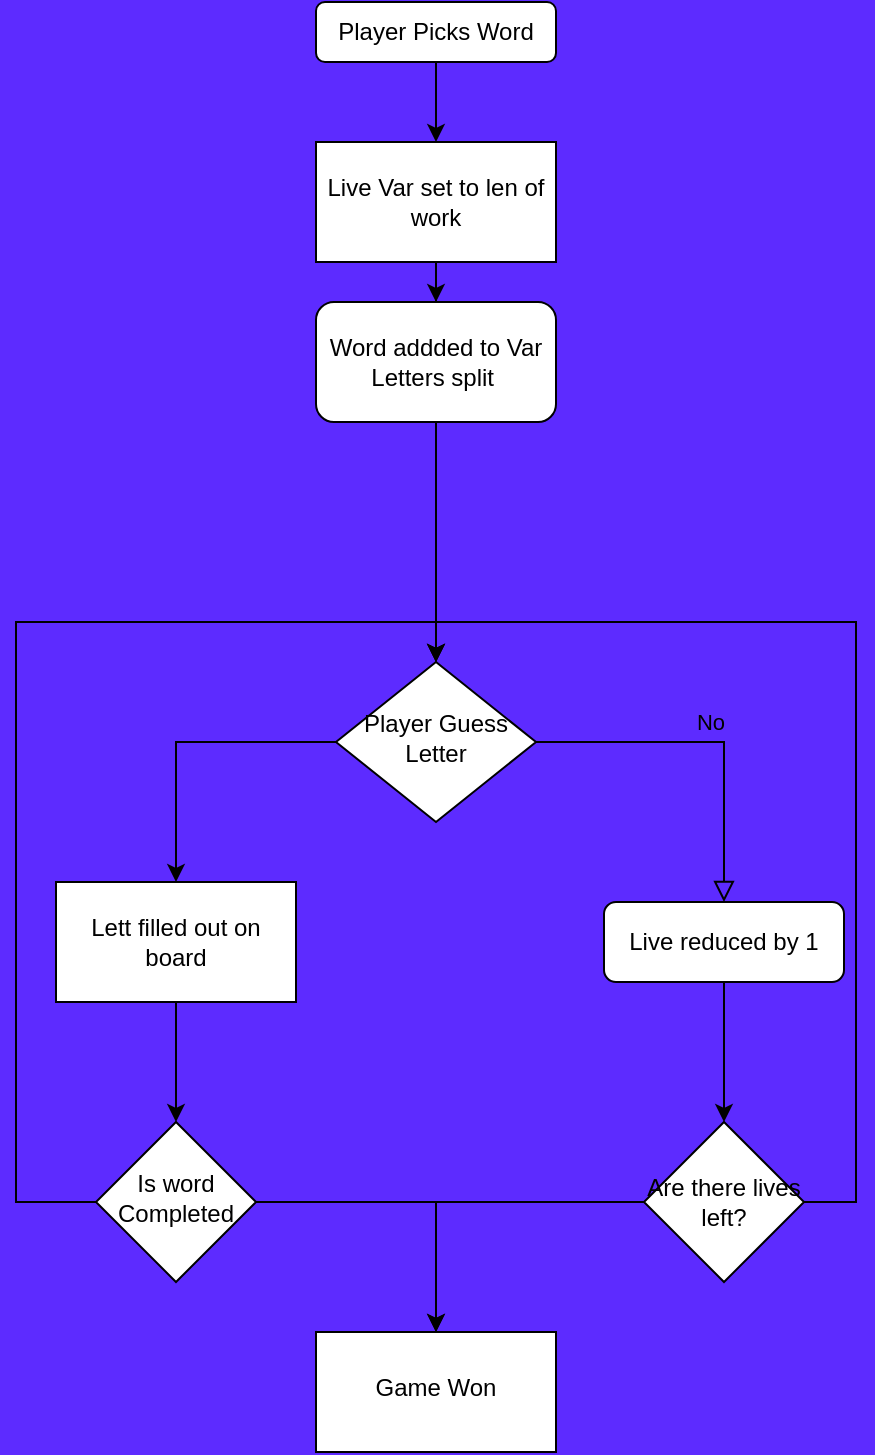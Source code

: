 <mxfile version="21.6.8" type="device">
  <diagram id="C5RBs43oDa-KdzZeNtuy" name="Page-1">
    <mxGraphModel dx="2901" dy="2285" grid="1" gridSize="10" guides="1" tooltips="1" connect="1" arrows="1" fold="1" page="1" pageScale="1" pageWidth="827" pageHeight="1169" background="#5D2BFF" math="0" shadow="0">
      <root>
        <mxCell id="WIyWlLk6GJQsqaUBKTNV-0" />
        <mxCell id="WIyWlLk6GJQsqaUBKTNV-1" parent="WIyWlLk6GJQsqaUBKTNV-0" />
        <mxCell id="yFxHuF5WDvzFuQ5wczJi-20" style="edgeStyle=orthogonalEdgeStyle;rounded=0;orthogonalLoop=1;jettySize=auto;html=1;" edge="1" parent="WIyWlLk6GJQsqaUBKTNV-1" source="WIyWlLk6GJQsqaUBKTNV-3" target="yFxHuF5WDvzFuQ5wczJi-19">
          <mxGeometry relative="1" as="geometry" />
        </mxCell>
        <mxCell id="WIyWlLk6GJQsqaUBKTNV-3" value="Player Picks Word" style="rounded=1;whiteSpace=wrap;html=1;fontSize=12;glass=0;strokeWidth=1;shadow=0;" parent="WIyWlLk6GJQsqaUBKTNV-1" vertex="1">
          <mxGeometry x="150" y="-80" width="120" height="30" as="geometry" />
        </mxCell>
        <mxCell id="WIyWlLk6GJQsqaUBKTNV-5" value="No" style="edgeStyle=orthogonalEdgeStyle;rounded=0;html=1;jettySize=auto;orthogonalLoop=1;fontSize=11;endArrow=block;endFill=0;endSize=8;strokeWidth=1;shadow=0;labelBackgroundColor=none;" parent="WIyWlLk6GJQsqaUBKTNV-1" source="WIyWlLk6GJQsqaUBKTNV-6" target="WIyWlLk6GJQsqaUBKTNV-7" edge="1">
          <mxGeometry y="10" relative="1" as="geometry">
            <mxPoint as="offset" />
          </mxGeometry>
        </mxCell>
        <mxCell id="yFxHuF5WDvzFuQ5wczJi-25" style="edgeStyle=orthogonalEdgeStyle;rounded=0;orthogonalLoop=1;jettySize=auto;html=1;" edge="1" parent="WIyWlLk6GJQsqaUBKTNV-1" source="WIyWlLk6GJQsqaUBKTNV-6" target="yFxHuF5WDvzFuQ5wczJi-24">
          <mxGeometry relative="1" as="geometry" />
        </mxCell>
        <mxCell id="WIyWlLk6GJQsqaUBKTNV-6" value="Player Guess Letter" style="rhombus;whiteSpace=wrap;html=1;shadow=0;fontFamily=Helvetica;fontSize=12;align=center;strokeWidth=1;spacing=6;spacingTop=-4;" parent="WIyWlLk6GJQsqaUBKTNV-1" vertex="1">
          <mxGeometry x="160" y="250" width="100" height="80" as="geometry" />
        </mxCell>
        <mxCell id="yFxHuF5WDvzFuQ5wczJi-6" style="edgeStyle=orthogonalEdgeStyle;rounded=0;orthogonalLoop=1;jettySize=auto;html=1;" edge="1" parent="WIyWlLk6GJQsqaUBKTNV-1" source="WIyWlLk6GJQsqaUBKTNV-7" target="yFxHuF5WDvzFuQ5wczJi-5">
          <mxGeometry relative="1" as="geometry" />
        </mxCell>
        <mxCell id="WIyWlLk6GJQsqaUBKTNV-7" value="Live reduced by 1" style="rounded=1;whiteSpace=wrap;html=1;fontSize=12;glass=0;strokeWidth=1;shadow=0;" parent="WIyWlLk6GJQsqaUBKTNV-1" vertex="1">
          <mxGeometry x="294" y="370" width="120" height="40" as="geometry" />
        </mxCell>
        <mxCell id="yFxHuF5WDvzFuQ5wczJi-3" style="edgeStyle=orthogonalEdgeStyle;rounded=0;orthogonalLoop=1;jettySize=auto;html=1;" edge="1" parent="WIyWlLk6GJQsqaUBKTNV-1" source="yFxHuF5WDvzFuQ5wczJi-1" target="WIyWlLk6GJQsqaUBKTNV-6">
          <mxGeometry relative="1" as="geometry" />
        </mxCell>
        <mxCell id="yFxHuF5WDvzFuQ5wczJi-1" value="Word addded to Var&lt;br&gt;Letters split&amp;nbsp;" style="rounded=1;whiteSpace=wrap;html=1;" vertex="1" parent="WIyWlLk6GJQsqaUBKTNV-1">
          <mxGeometry x="150" y="70" width="120" height="60" as="geometry" />
        </mxCell>
        <mxCell id="yFxHuF5WDvzFuQ5wczJi-31" style="edgeStyle=orthogonalEdgeStyle;rounded=0;orthogonalLoop=1;jettySize=auto;html=1;entryX=0.5;entryY=0;entryDx=0;entryDy=0;" edge="1" parent="WIyWlLk6GJQsqaUBKTNV-1" source="yFxHuF5WDvzFuQ5wczJi-5" target="WIyWlLk6GJQsqaUBKTNV-6">
          <mxGeometry relative="1" as="geometry">
            <Array as="points">
              <mxPoint x="420" y="520" />
              <mxPoint x="420" y="230" />
              <mxPoint x="210" y="230" />
            </Array>
          </mxGeometry>
        </mxCell>
        <mxCell id="yFxHuF5WDvzFuQ5wczJi-32" style="edgeStyle=orthogonalEdgeStyle;rounded=0;orthogonalLoop=1;jettySize=auto;html=1;" edge="1" parent="WIyWlLk6GJQsqaUBKTNV-1" source="yFxHuF5WDvzFuQ5wczJi-5" target="yFxHuF5WDvzFuQ5wczJi-15">
          <mxGeometry relative="1" as="geometry" />
        </mxCell>
        <mxCell id="yFxHuF5WDvzFuQ5wczJi-5" value="Are there lives left?&lt;br&gt;" style="rhombus;whiteSpace=wrap;html=1;" vertex="1" parent="WIyWlLk6GJQsqaUBKTNV-1">
          <mxGeometry x="314" y="480" width="80" height="80" as="geometry" />
        </mxCell>
        <mxCell id="yFxHuF5WDvzFuQ5wczJi-17" style="edgeStyle=orthogonalEdgeStyle;rounded=0;orthogonalLoop=1;jettySize=auto;html=1;entryX=0.5;entryY=0;entryDx=0;entryDy=0;" edge="1" parent="WIyWlLk6GJQsqaUBKTNV-1" source="yFxHuF5WDvzFuQ5wczJi-13" target="WIyWlLk6GJQsqaUBKTNV-6">
          <mxGeometry relative="1" as="geometry">
            <Array as="points">
              <mxPoint y="520" />
              <mxPoint y="230" />
              <mxPoint x="210" y="230" />
            </Array>
          </mxGeometry>
        </mxCell>
        <mxCell id="yFxHuF5WDvzFuQ5wczJi-26" style="edgeStyle=orthogonalEdgeStyle;rounded=0;orthogonalLoop=1;jettySize=auto;html=1;" edge="1" parent="WIyWlLk6GJQsqaUBKTNV-1" source="yFxHuF5WDvzFuQ5wczJi-13" target="yFxHuF5WDvzFuQ5wczJi-15">
          <mxGeometry relative="1" as="geometry" />
        </mxCell>
        <mxCell id="yFxHuF5WDvzFuQ5wczJi-13" value="Is word Completed" style="rhombus;whiteSpace=wrap;html=1;shadow=0;strokeWidth=1;spacing=6;spacingTop=-4;" vertex="1" parent="WIyWlLk6GJQsqaUBKTNV-1">
          <mxGeometry x="40" y="480" width="80" height="80" as="geometry" />
        </mxCell>
        <mxCell id="yFxHuF5WDvzFuQ5wczJi-15" value="Game Won" style="whiteSpace=wrap;html=1;shadow=0;strokeWidth=1;spacing=6;spacingTop=-4;" vertex="1" parent="WIyWlLk6GJQsqaUBKTNV-1">
          <mxGeometry x="150" y="585" width="120" height="60" as="geometry" />
        </mxCell>
        <mxCell id="yFxHuF5WDvzFuQ5wczJi-21" style="edgeStyle=orthogonalEdgeStyle;rounded=0;orthogonalLoop=1;jettySize=auto;html=1;" edge="1" parent="WIyWlLk6GJQsqaUBKTNV-1" source="yFxHuF5WDvzFuQ5wczJi-19" target="yFxHuF5WDvzFuQ5wczJi-1">
          <mxGeometry relative="1" as="geometry" />
        </mxCell>
        <mxCell id="yFxHuF5WDvzFuQ5wczJi-19" value="Live Var set to len of work" style="rounded=0;whiteSpace=wrap;html=1;" vertex="1" parent="WIyWlLk6GJQsqaUBKTNV-1">
          <mxGeometry x="150" y="-10" width="120" height="60" as="geometry" />
        </mxCell>
        <mxCell id="yFxHuF5WDvzFuQ5wczJi-28" style="edgeStyle=orthogonalEdgeStyle;rounded=0;orthogonalLoop=1;jettySize=auto;html=1;" edge="1" parent="WIyWlLk6GJQsqaUBKTNV-1" source="yFxHuF5WDvzFuQ5wczJi-24" target="yFxHuF5WDvzFuQ5wczJi-13">
          <mxGeometry relative="1" as="geometry" />
        </mxCell>
        <mxCell id="yFxHuF5WDvzFuQ5wczJi-24" value="Lett filled out on board" style="rounded=0;whiteSpace=wrap;html=1;" vertex="1" parent="WIyWlLk6GJQsqaUBKTNV-1">
          <mxGeometry x="20" y="360" width="120" height="60" as="geometry" />
        </mxCell>
      </root>
    </mxGraphModel>
  </diagram>
</mxfile>
